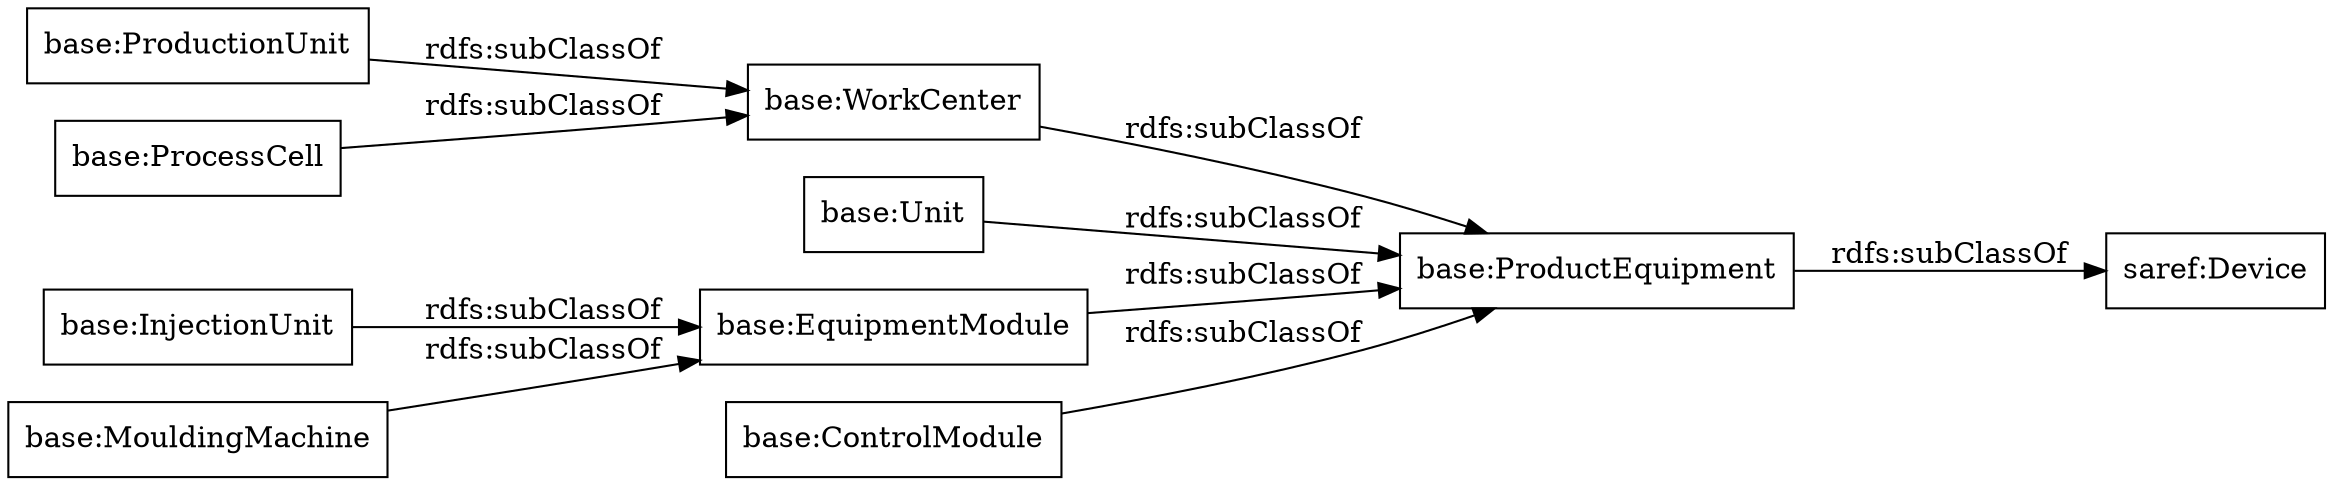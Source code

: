 digraph ar2dtool_diagram { 
rankdir=LR;
size="1000"
node [shape = rectangle, color="black"]; "base:ProductionUnit" "base:MouldingMachine" "saref:Device" "base:InjectionUnit" "base:Unit" "base:ProductEquipment" "base:ProcessCell" "base:EquipmentModule" "base:WorkCenter" "base:ControlModule" ; /*classes style*/
	"base:InjectionUnit" -> "base:EquipmentModule" [ label = "rdfs:subClassOf" ];
	"base:WorkCenter" -> "base:ProductEquipment" [ label = "rdfs:subClassOf" ];
	"base:ProcessCell" -> "base:WorkCenter" [ label = "rdfs:subClassOf" ];
	"base:Unit" -> "base:ProductEquipment" [ label = "rdfs:subClassOf" ];
	"base:ProductionUnit" -> "base:WorkCenter" [ label = "rdfs:subClassOf" ];
	"base:EquipmentModule" -> "base:ProductEquipment" [ label = "rdfs:subClassOf" ];
	"base:ProductEquipment" -> "saref:Device" [ label = "rdfs:subClassOf" ];
	"base:MouldingMachine" -> "base:EquipmentModule" [ label = "rdfs:subClassOf" ];
	"base:ControlModule" -> "base:ProductEquipment" [ label = "rdfs:subClassOf" ];

}
